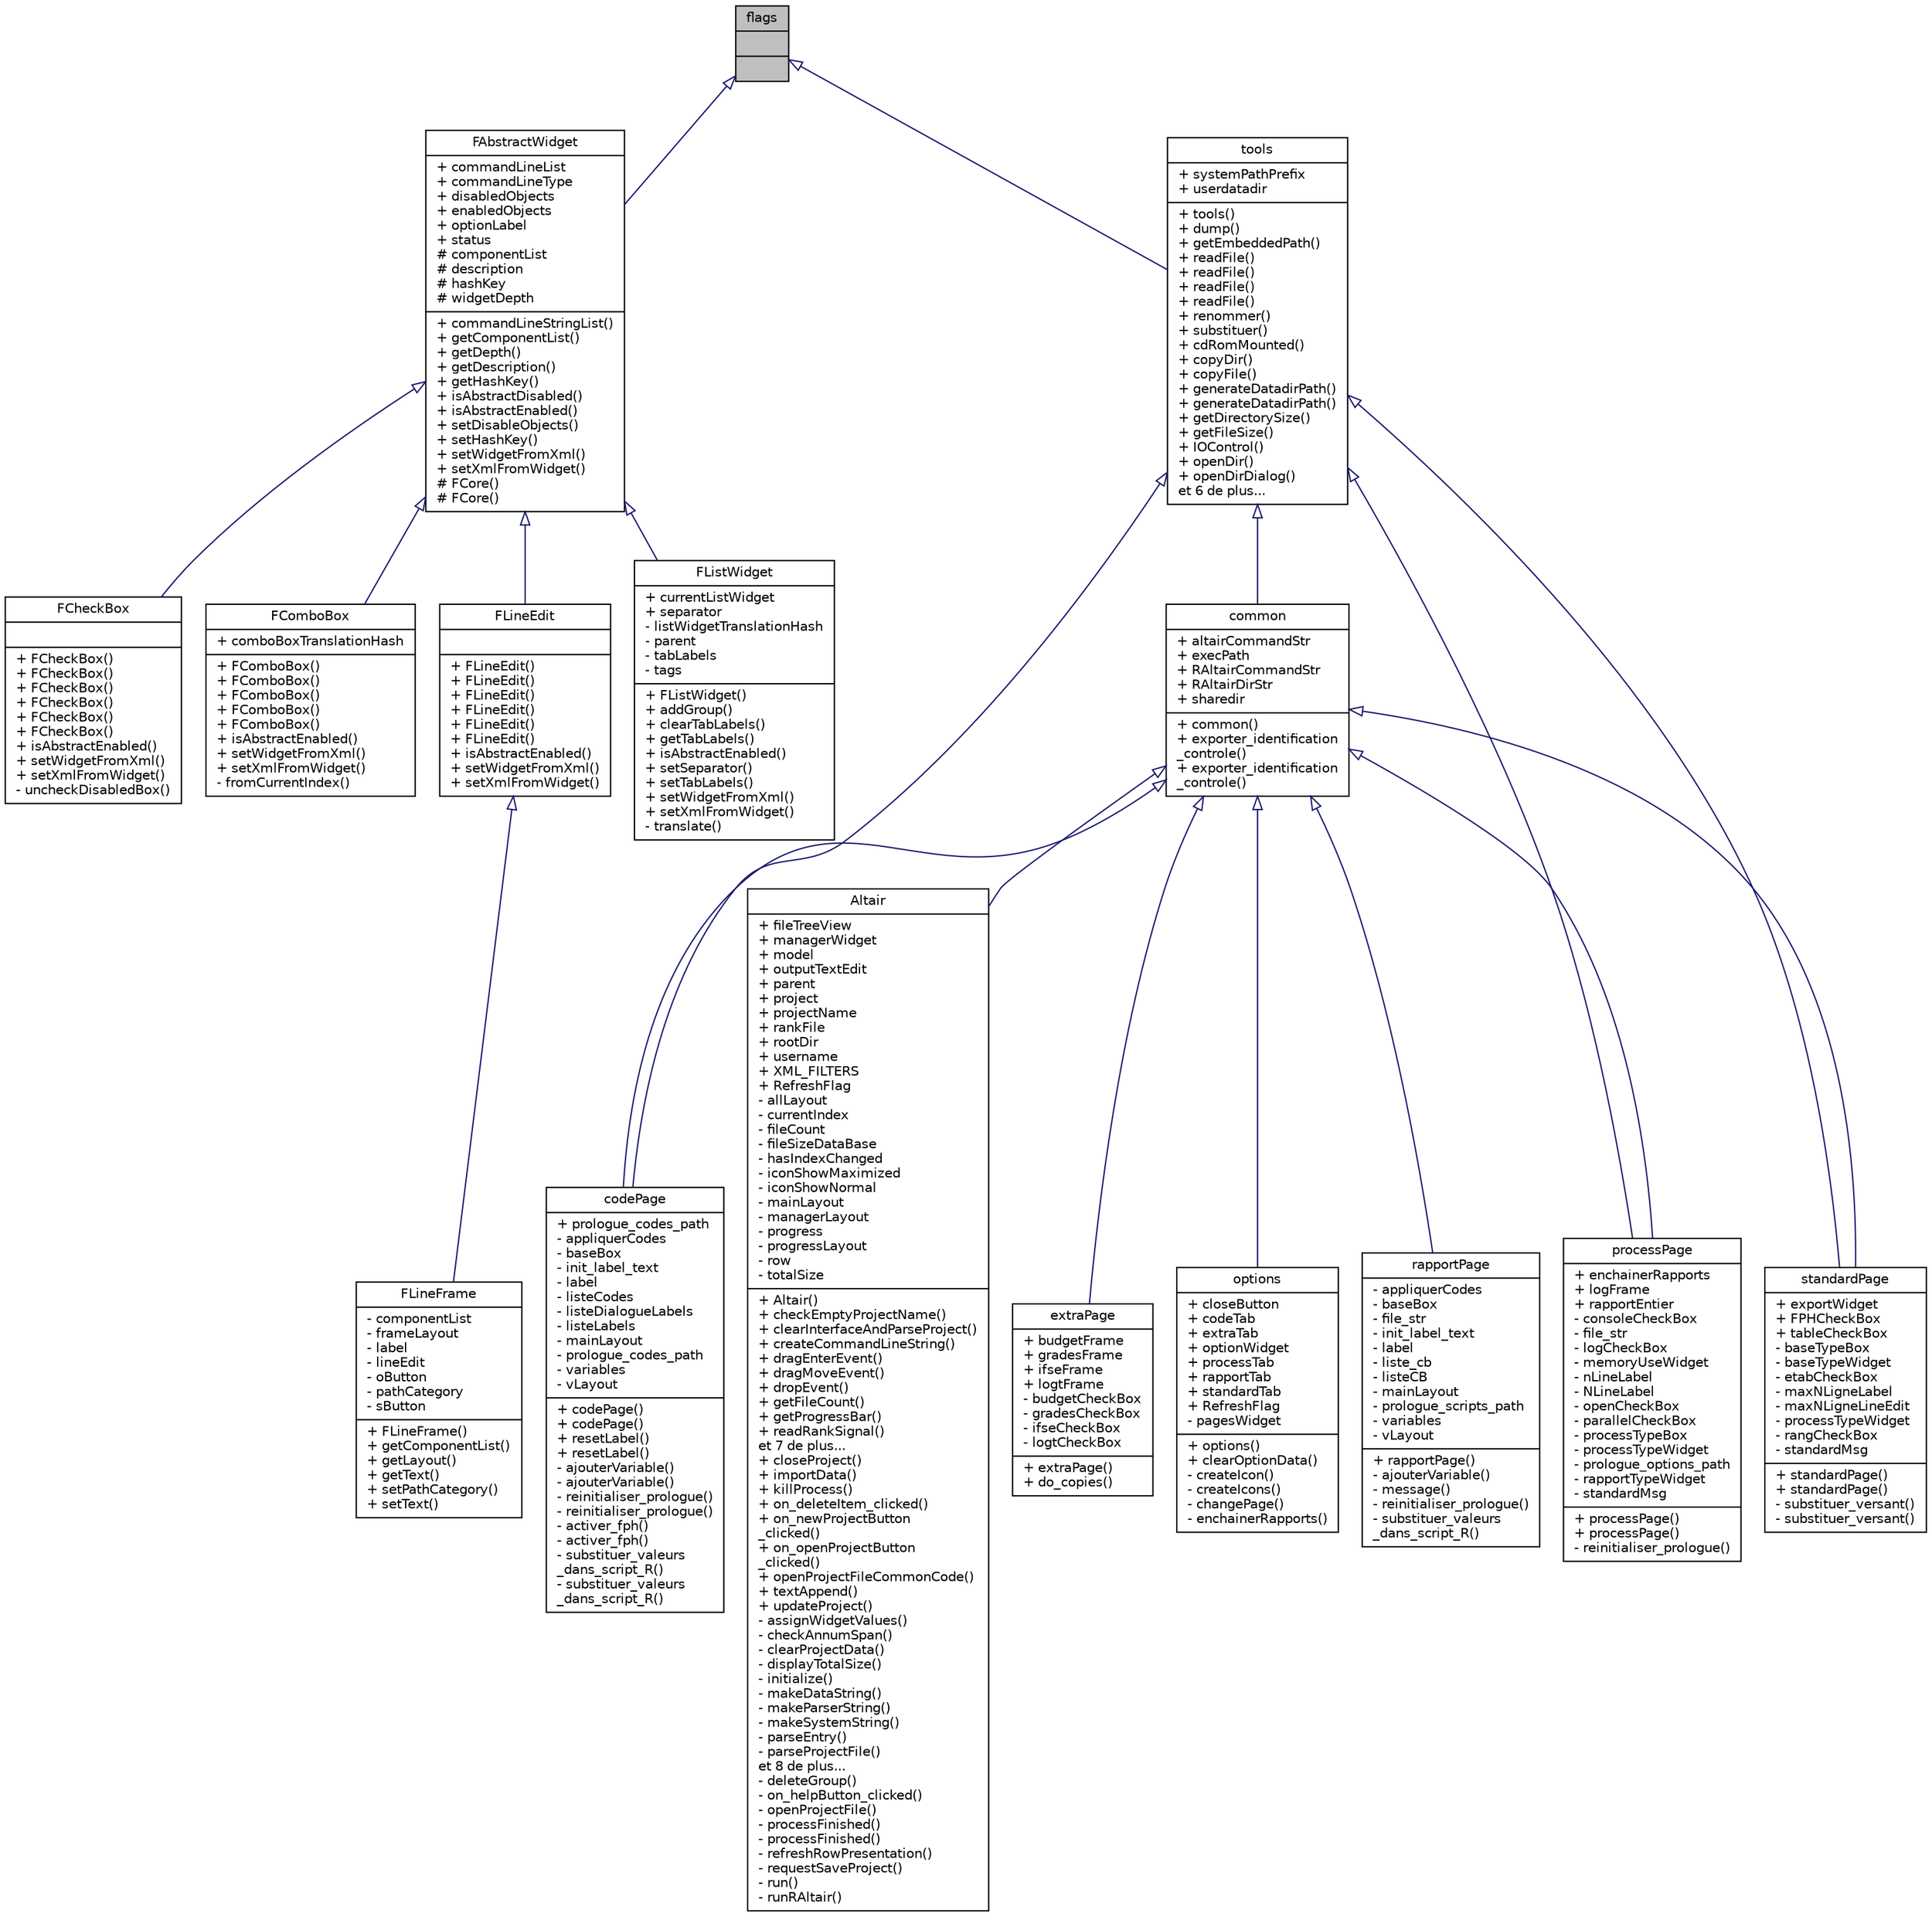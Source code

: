 digraph "flags"
{
 // INTERACTIVE_SVG=YES
  edge [fontname="Helvetica",fontsize="10",labelfontname="Helvetica",labelfontsize="10"];
  node [fontname="Helvetica",fontsize="10",shape=record];
  Node0 [label="{flags\n||}",height=0.2,width=0.4,color="black", fillcolor="grey75", style="filled", fontcolor="black"];
  Node0 -> Node1 [dir="back",color="midnightblue",fontsize="10",style="solid",arrowtail="onormal",fontname="Helvetica"];
  Node1 [label="{FAbstractWidget\n|+ commandLineList\l+ commandLineType\l+ disabledObjects\l+ enabledObjects\l+ optionLabel\l+ status\l# componentList\l# description\l# hashKey\l# widgetDepth\l|+ commandLineStringList()\l+ getComponentList()\l+ getDepth()\l+ getDescription()\l+ getHashKey()\l+ isAbstractDisabled()\l+ isAbstractEnabled()\l+ setDisableObjects()\l+ setHashKey()\l+ setWidgetFromXml()\l+ setXmlFromWidget()\l# FCore()\l# FCore()\l}",height=0.2,width=0.4,color="black", fillcolor="white", style="filled",URL="$class_f_abstract_widget.html"];
  Node1 -> Node2 [dir="back",color="midnightblue",fontsize="10",style="solid",arrowtail="onormal",fontname="Helvetica"];
  Node2 [label="{FCheckBox\n||+ FCheckBox()\l+ FCheckBox()\l+ FCheckBox()\l+ FCheckBox()\l+ FCheckBox()\l+ FCheckBox()\l+ isAbstractEnabled()\l+ setWidgetFromXml()\l+ setXmlFromWidget()\l- uncheckDisabledBox()\l}",height=0.2,width=0.4,color="black", fillcolor="white", style="filled",URL="$class_f_check_box.html"];
  Node1 -> Node3 [dir="back",color="midnightblue",fontsize="10",style="solid",arrowtail="onormal",fontname="Helvetica"];
  Node3 [label="{FComboBox\n|+ comboBoxTranslationHash\l|+ FComboBox()\l+ FComboBox()\l+ FComboBox()\l+ FComboBox()\l+ FComboBox()\l+ isAbstractEnabled()\l+ setWidgetFromXml()\l+ setXmlFromWidget()\l- fromCurrentIndex()\l}",height=0.2,width=0.4,color="black", fillcolor="white", style="filled",URL="$class_f_combo_box.html"];
  Node1 -> Node4 [dir="back",color="midnightblue",fontsize="10",style="solid",arrowtail="onormal",fontname="Helvetica"];
  Node4 [label="{FLineEdit\n||+ FLineEdit()\l+ FLineEdit()\l+ FLineEdit()\l+ FLineEdit()\l+ FLineEdit()\l+ FLineEdit()\l+ isAbstractEnabled()\l+ setWidgetFromXml()\l+ setXmlFromWidget()\l}",height=0.2,width=0.4,color="black", fillcolor="white", style="filled",URL="$class_f_line_edit.html"];
  Node4 -> Node5 [dir="back",color="midnightblue",fontsize="10",style="solid",arrowtail="onormal",fontname="Helvetica"];
  Node5 [label="{FLineFrame\n|- componentList\l- frameLayout\l- label\l- lineEdit\l- oButton\l- pathCategory\l- sButton\l|+ FLineFrame()\l+ getComponentList()\l+ getLayout()\l+ getText()\l+ setPathCategory()\l+ setText()\l}",height=0.2,width=0.4,color="black", fillcolor="white", style="filled",URL="$class_f_line_frame.html",tooltip="Ligne de saisie de texte FLineEdit enrichie de fonctionnalités. "];
  Node1 -> Node6 [dir="back",color="midnightblue",fontsize="10",style="solid",arrowtail="onormal",fontname="Helvetica"];
  Node6 [label="{FListWidget\n|+ currentListWidget\l+ separator\l- listWidgetTranslationHash\l- parent\l- tabLabels\l- tags\l|+ FListWidget()\l+ addGroup()\l+ clearTabLabels()\l+ getTabLabels()\l+ isAbstractEnabled()\l+ setSeparator()\l+ setTabLabels()\l+ setWidgetFromXml()\l+ setXmlFromWidget()\l- translate()\l}",height=0.2,width=0.4,color="black", fillcolor="white", style="filled",URL="$class_f_list_widget.html"];
  Node0 -> Node7 [dir="back",color="midnightblue",fontsize="10",style="solid",arrowtail="onormal",fontname="Helvetica"];
  Node7 [label="{tools\n|+ systemPathPrefix\l+ userdatadir\l|+ tools()\l+ dump()\l+ getEmbeddedPath()\l+ readFile()\l+ readFile()\l+ readFile()\l+ readFile()\l+ renommer()\l+ substituer()\l+ cdRomMounted()\l+ copyDir()\l+ copyFile()\l+ generateDatadirPath()\l+ generateDatadirPath()\l+ getDirectorySize()\l+ getFileSize()\l+ IOControl()\l+ openDir()\l+ openDirDialog()\let 6 de plus...\l}",height=0.2,width=0.4,color="black", fillcolor="white", style="filled",URL="$classtools.html"];
  Node7 -> Node8 [dir="back",color="midnightblue",fontsize="10",style="solid",arrowtail="onormal",fontname="Helvetica"];
  Node8 [label="{codePage\n|+ prologue_codes_path\l- appliquerCodes\l- baseBox\l- init_label_text\l- label\l- listeCodes\l- listeDialogueLabels\l- listeLabels\l- mainLayout\l- prologue_codes_path\l- variables\l- vLayout\l|+ codePage()\l+ codePage()\l+ resetLabel()\l+ resetLabel()\l- ajouterVariable()\l- ajouterVariable()\l- reinitialiser_prologue()\l- reinitialiser_prologue()\l- activer_fph()\l- activer_fph()\l- substituer_valeurs\l_dans_script_R()\l- substituer_valeurs\l_dans_script_R()\l}",height=0.2,width=0.4,color="black", fillcolor="white", style="filled",URL="$classcode_page.html",tooltip="Classe de l&#39;onglet Codes permettant d&#39;exporter des codes de paye manuellement spécifiés vers les scri..."];
  Node7 -> Node9 [dir="back",color="midnightblue",fontsize="10",style="solid",arrowtail="onormal",fontname="Helvetica"];
  Node9 [label="{common\n|+ altairCommandStr\l+ execPath\l+ RAltairCommandStr\l+ RAltairDirStr\l+ sharedir\l|+ common()\l+ exporter_identification\l_controle()\l+ exporter_identification\l_controle()\l}",height=0.2,width=0.4,color="black", fillcolor="white", style="filled",URL="$classcommon.html",tooltip="Classe dérivée de la classe tools ajoutant des fonctionnalités de communication de l&#39;interface vers l..."];
  Node9 -> Node10 [dir="back",color="midnightblue",fontsize="10",style="solid",arrowtail="onormal",fontname="Helvetica"];
  Node10 [label="{Altair\n|+ fileTreeView\l+ managerWidget\l+ model\l+ outputTextEdit\l+ parent\l+ project\l+ projectName\l+ rankFile\l+ rootDir\l+ username\l+ XML_FILTERS\l+ RefreshFlag\l- allLayout\l- currentIndex\l- fileCount\l- fileSizeDataBase\l- hasIndexChanged\l- iconShowMaximized\l- iconShowNormal\l- mainLayout\l- managerLayout\l- progress\l- progressLayout\l- row\l- totalSize\l|+ Altair()\l+ checkEmptyProjectName()\l+ clearInterfaceAndParseProject()\l+ createCommandLineString()\l+ dragEnterEvent()\l+ dragMoveEvent()\l+ dropEvent()\l+ getFileCount()\l+ getProgressBar()\l+ readRankSignal()\let 7 de plus...\l+ closeProject()\l+ importData()\l+ killProcess()\l+ on_deleteItem_clicked()\l+ on_newProjectButton\l_clicked()\l+ on_openProjectButton\l_clicked()\l+ openProjectFileCommonCode()\l+ textAppend()\l+ updateProject()\l- assignWidgetValues()\l- checkAnnumSpan()\l- clearProjectData()\l- displayTotalSize()\l- initialize()\l- makeDataString()\l- makeParserString()\l- makeSystemString()\l- parseEntry()\l- parseProjectFile()\let 8 de plus...\l- deleteGroup()\l- on_helpButton_clicked()\l- openProjectFile()\l- processFinished()\l- processFinished()\l- refreshRowPresentation()\l- requestSaveProject()\l- run()\l- runRAltair()\l}",height=0.2,width=0.4,color="black", fillcolor="white", style="filled",URL="$class_altair.html",tooltip="Classe Altair, agent de la classe MainWindow qui implémente les fonctions globales de l&#39;interface gra..."];
  Node9 -> Node8 [dir="back",color="midnightblue",fontsize="10",style="solid",arrowtail="onormal",fontname="Helvetica"];
  Node9 -> Node11 [dir="back",color="midnightblue",fontsize="10",style="solid",arrowtail="onormal",fontname="Helvetica"];
  Node11 [label="{extraPage\n|+ budgetFrame\l+ gradesFrame\l+ ifseFrame\l+ logtFrame\l- budgetCheckBox\l- gradesCheckBox\l- ifseCheckBox\l- logtCheckBox\l|+ extraPage()\l+ do_copies()\l}",height=0.2,width=0.4,color="black", fillcolor="white", style="filled",URL="$classextra_page.html",tooltip="Classe de l&#39;onglet Extra permettant d&#39;importer les fichiers auxiliaires optionnels (correspondance bu..."];
  Node9 -> Node12 [dir="back",color="midnightblue",fontsize="10",style="solid",arrowtail="onormal",fontname="Helvetica"];
  Node12 [label="{options\n|+ closeButton\l+ codeTab\l+ extraTab\l+ optionWidget\l+ processTab\l+ rapportTab\l+ standardTab\l+ RefreshFlag\l- pagesWidget\l|+ options()\l+ clearOptionData()\l- createIcon()\l- createIcons()\l- changePage()\l- enchainerRapports()\l}",height=0.2,width=0.4,color="black", fillcolor="white", style="filled",URL="$classoptions.html",tooltip="Classe de l&#39;onglet Codes, qui permet de saisir manuellement les codes de paye de certaines catégories..."];
  Node9 -> Node13 [dir="back",color="midnightblue",fontsize="10",style="solid",arrowtail="onormal",fontname="Helvetica"];
  Node13 [label="{processPage\n|+ enchainerRapports\l+ logFrame\l+ rapportEntier\l- consoleCheckBox\l- file_str\l- logCheckBox\l- memoryUseWidget\l- nLineLabel\l- NLineLabel\l- openCheckBox\l- parallelCheckBox\l- processTypeBox\l- processTypeWidget\l- prologue_options_path\l- rapportTypeWidget\l- standardMsg\l|+ processPage()\l+ processPage()\l- reinitialiser_prologue()\l}",height=0.2,width=0.4,color="black", fillcolor="white", style="filled",URL="$classprocess_page.html",tooltip="Classe de l&#39;onglet Traitement du dialgue d&#39;options. "];
  Node9 -> Node14 [dir="back",color="midnightblue",fontsize="10",style="solid",arrowtail="onormal",fontname="Helvetica"];
  Node14 [label="{rapportPage\n|- appliquerCodes\l- baseBox\l- file_str\l- init_label_text\l- label\l- liste_cb\l- listeCB\l- mainLayout\l- prologue_scripts_path\l- variables\l- vLayout\l|+ rapportPage()\l- ajouterVariable()\l- message()\l- reinitialiser_prologue()\l- substituer_valeurs\l_dans_script_R()\l}",height=0.2,width=0.4,color="black", fillcolor="white", style="filled",URL="$classrapport_page.html"];
  Node9 -> Node15 [dir="back",color="midnightblue",fontsize="10",style="solid",arrowtail="onormal",fontname="Helvetica"];
  Node15 [label="{standardPage\n|+ exportWidget\l+ FPHCheckBox\l+ tableCheckBox\l- baseTypeBox\l- baseTypeWidget\l- etabCheckBox\l- maxNLigneLabel\l- maxNLigneLineEdit\l- processTypeWidget\l- rangCheckBox\l- standardMsg\l|+ standardPage()\l+ standardPage()\l- substituer_versant()\l- substituer_versant()\l}",height=0.2,width=0.4,color="black", fillcolor="white", style="filled",URL="$classstandard_page.html",tooltip="Classe de l&#39;onglet \"Format des bases\" du dialogue d&#39;options. "];
  Node7 -> Node13 [dir="back",color="midnightblue",fontsize="10",style="solid",arrowtail="onormal",fontname="Helvetica"];
  Node7 -> Node15 [dir="back",color="midnightblue",fontsize="10",style="solid",arrowtail="onormal",fontname="Helvetica"];
}
